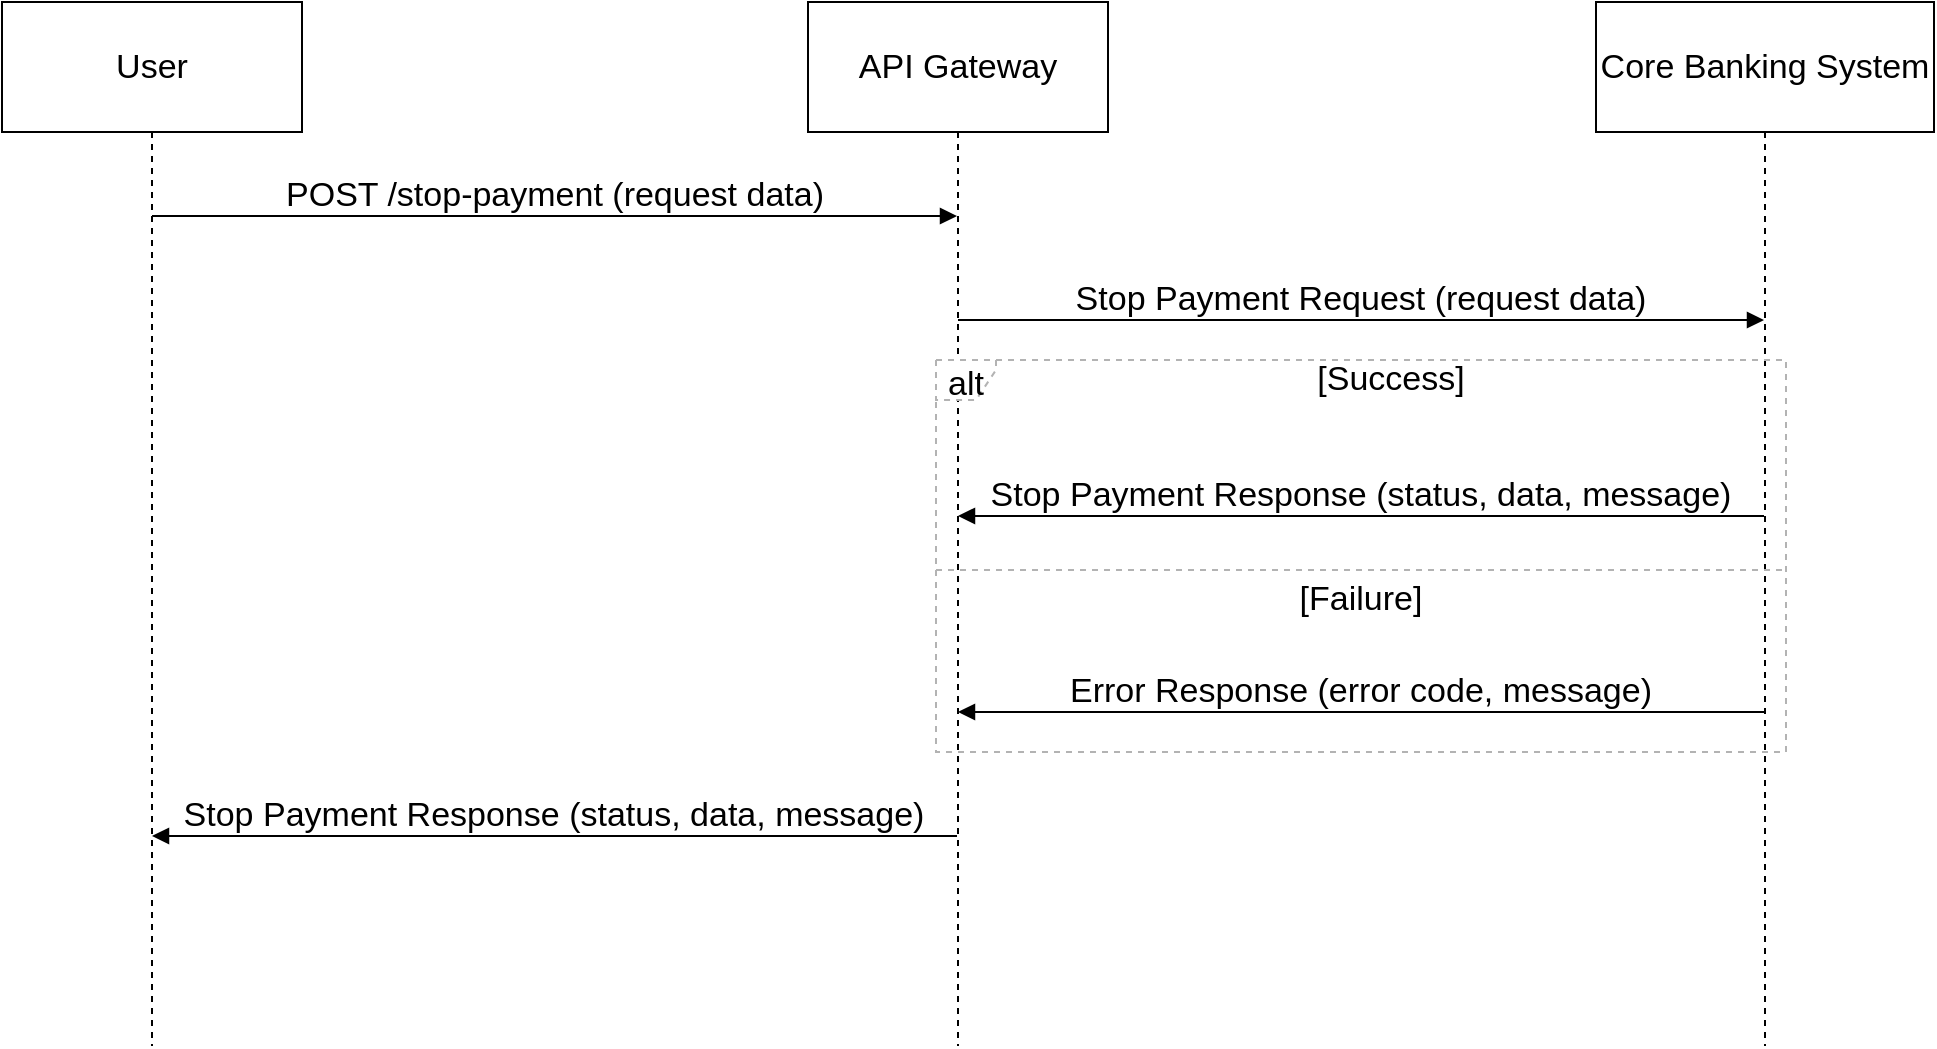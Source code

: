 <mxfile version="24.4.13" type="github" pages="5">
  <diagram id="luG6nJIw9mFL9cfolYA0" name="StopPayment">
    <mxGraphModel dx="1194" dy="626" grid="1" gridSize="10" guides="1" tooltips="1" connect="1" arrows="1" fold="1" page="1" pageScale="1" pageWidth="850" pageHeight="1100" math="0" shadow="0">
      <root>
        <mxCell id="0" />
        <mxCell id="1" parent="0" />
        <mxCell id="OXrztBTt2v7sDZieSItP-1" value="User" style="shape=umlLifeline;perimeter=lifelinePerimeter;whiteSpace=wrap;container=1;dropTarget=0;collapsible=0;recursiveResize=0;outlineConnect=0;portConstraint=eastwest;newEdgeStyle={&quot;edgeStyle&quot;:&quot;elbowEdgeStyle&quot;,&quot;elbow&quot;:&quot;vertical&quot;,&quot;curved&quot;:0,&quot;rounded&quot;:0};size=65;fontSize=17;" parent="1" vertex="1">
          <mxGeometry x="20" y="20" width="150" height="522" as="geometry" />
        </mxCell>
        <mxCell id="OXrztBTt2v7sDZieSItP-2" value="API Gateway" style="shape=umlLifeline;perimeter=lifelinePerimeter;whiteSpace=wrap;container=1;dropTarget=0;collapsible=0;recursiveResize=0;outlineConnect=0;portConstraint=eastwest;newEdgeStyle={&quot;edgeStyle&quot;:&quot;elbowEdgeStyle&quot;,&quot;elbow&quot;:&quot;vertical&quot;,&quot;curved&quot;:0,&quot;rounded&quot;:0};size=65;fontSize=17;" parent="1" vertex="1">
          <mxGeometry x="423" y="20" width="150" height="522" as="geometry" />
        </mxCell>
        <mxCell id="OXrztBTt2v7sDZieSItP-3" value="Core Banking System" style="shape=umlLifeline;perimeter=lifelinePerimeter;whiteSpace=wrap;container=1;dropTarget=0;collapsible=0;recursiveResize=0;outlineConnect=0;portConstraint=eastwest;newEdgeStyle={&quot;edgeStyle&quot;:&quot;elbowEdgeStyle&quot;,&quot;elbow&quot;:&quot;vertical&quot;,&quot;curved&quot;:0,&quot;rounded&quot;:0};size=65;fontSize=17;" parent="1" vertex="1">
          <mxGeometry x="817" y="20" width="169" height="522" as="geometry" />
        </mxCell>
        <mxCell id="OXrztBTt2v7sDZieSItP-4" value="alt" style="shape=umlFrame;dashed=1;pointerEvents=0;dropTarget=0;strokeColor=#B3B3B3;height=20;width=30;fontSize=17;" parent="1" vertex="1">
          <mxGeometry x="487" y="199" width="425" height="196" as="geometry" />
        </mxCell>
        <mxCell id="OXrztBTt2v7sDZieSItP-5" value="[Success]" style="text;strokeColor=none;fillColor=none;align=center;verticalAlign=middle;whiteSpace=wrap;fontSize=17;" parent="OXrztBTt2v7sDZieSItP-4" vertex="1">
          <mxGeometry x="30" width="395" height="20" as="geometry" />
        </mxCell>
        <mxCell id="OXrztBTt2v7sDZieSItP-6" value="[Failure]" style="shape=line;dashed=1;whiteSpace=wrap;verticalAlign=top;labelPosition=center;verticalLabelPosition=middle;align=center;strokeColor=#B3B3B3;fontSize=17;" parent="OXrztBTt2v7sDZieSItP-4" vertex="1">
          <mxGeometry y="103" width="425" height="4" as="geometry" />
        </mxCell>
        <mxCell id="OXrztBTt2v7sDZieSItP-7" value="POST /stop-payment (request data)" style="verticalAlign=bottom;endArrow=block;edgeStyle=elbowEdgeStyle;elbow=vertical;curved=0;rounded=0;fontSize=17;" parent="1" source="OXrztBTt2v7sDZieSItP-1" target="OXrztBTt2v7sDZieSItP-2" edge="1">
          <mxGeometry relative="1" as="geometry">
            <Array as="points">
              <mxPoint x="305" y="127" />
            </Array>
          </mxGeometry>
        </mxCell>
        <mxCell id="OXrztBTt2v7sDZieSItP-8" value="Stop Payment Request (request data)" style="verticalAlign=bottom;endArrow=block;edgeStyle=elbowEdgeStyle;elbow=vertical;curved=0;rounded=0;fontSize=17;" parent="1" source="OXrztBTt2v7sDZieSItP-2" target="OXrztBTt2v7sDZieSItP-3" edge="1">
          <mxGeometry relative="1" as="geometry">
            <Array as="points">
              <mxPoint x="708" y="179" />
            </Array>
          </mxGeometry>
        </mxCell>
        <mxCell id="OXrztBTt2v7sDZieSItP-9" value="Stop Payment Response (status, data, message)" style="verticalAlign=bottom;endArrow=block;edgeStyle=elbowEdgeStyle;elbow=vertical;curved=0;rounded=0;fontSize=17;" parent="1" source="OXrztBTt2v7sDZieSItP-3" target="OXrztBTt2v7sDZieSItP-2" edge="1">
          <mxGeometry relative="1" as="geometry">
            <Array as="points">
              <mxPoint x="711" y="277" />
            </Array>
          </mxGeometry>
        </mxCell>
        <mxCell id="OXrztBTt2v7sDZieSItP-10" value="Error Response (error code, message)" style="verticalAlign=bottom;endArrow=block;edgeStyle=elbowEdgeStyle;elbow=vertical;curved=0;rounded=0;fontSize=17;" parent="1" source="OXrztBTt2v7sDZieSItP-3" target="OXrztBTt2v7sDZieSItP-2" edge="1">
          <mxGeometry relative="1" as="geometry">
            <Array as="points">
              <mxPoint x="711" y="375" />
            </Array>
          </mxGeometry>
        </mxCell>
        <mxCell id="OXrztBTt2v7sDZieSItP-11" value="Stop Payment Response (status, data, message)" style="verticalAlign=bottom;endArrow=block;edgeStyle=elbowEdgeStyle;elbow=vertical;curved=0;rounded=0;fontSize=17;" parent="1" source="OXrztBTt2v7sDZieSItP-2" target="OXrztBTt2v7sDZieSItP-1" edge="1">
          <mxGeometry relative="1" as="geometry">
            <Array as="points">
              <mxPoint x="308" y="437" />
            </Array>
          </mxGeometry>
        </mxCell>
      </root>
    </mxGraphModel>
  </diagram>
  <diagram id="b4d1WXEdffSWeEwoVkD8" name="CCTVDataFlow">
    <mxGraphModel dx="1194" dy="626" grid="1" gridSize="10" guides="1" tooltips="1" connect="1" arrows="1" fold="1" page="1" pageScale="1" pageWidth="850" pageHeight="1100" math="0" shadow="0">
      <root>
        <mxCell id="0" />
        <mxCell id="1" parent="0" />
        <mxCell id="V4jLM6or-lki8i1oxjGE-75" value="Monitoring &amp; Alerts" style="whiteSpace=wrap;strokeWidth=2;verticalAlign=top;fontSize=17;" parent="1" vertex="1">
          <mxGeometry x="770" y="123" width="433" height="1418" as="geometry" />
        </mxCell>
        <mxCell id="V4jLM6or-lki8i1oxjGE-76" value="CloudWatch" style="whiteSpace=wrap;strokeWidth=2;fontSize=17;" parent="1" vertex="1">
          <mxGeometry x="873" y="148" width="100" height="34" as="geometry" />
        </mxCell>
        <mxCell id="V4jLM6or-lki8i1oxjGE-77" value="CloudTrail" style="whiteSpace=wrap;strokeWidth=2;fontSize=17;" parent="1" vertex="1">
          <mxGeometry x="805" y="1424" width="87" height="34" as="geometry" />
        </mxCell>
        <mxCell id="V4jLM6or-lki8i1oxjGE-78" value="SNS" style="whiteSpace=wrap;strokeWidth=2;fontSize=17;" parent="1" vertex="1">
          <mxGeometry x="874" y="231" width="42" height="34" as="geometry" />
        </mxCell>
        <mxCell id="V4jLM6or-lki8i1oxjGE-79" value="Reports &amp; Notifications" style="whiteSpace=wrap;strokeWidth=2;fontSize=17;" parent="1" vertex="1">
          <mxGeometry x="986" y="315" width="182" height="34" as="geometry" />
        </mxCell>
        <mxCell id="V4jLM6or-lki8i1oxjGE-80" value="Storage" style="whiteSpace=wrap;strokeWidth=2;verticalAlign=top;fontSize=17;" parent="1" vertex="1">
          <mxGeometry x="1223" y="1256" width="773" height="285" as="geometry" />
        </mxCell>
        <mxCell id="V4jLM6or-lki8i1oxjGE-81" value="S3 - Live Streams" style="whiteSpace=wrap;strokeWidth=2;fontSize=17;" parent="1" vertex="1">
          <mxGeometry x="1817" y="1281" width="139" height="34" as="geometry" />
        </mxCell>
        <mxCell id="V4jLM6or-lki8i1oxjGE-82" value="Archive Policy" style="rhombus;strokeWidth=2;whiteSpace=wrap;fontSize=17;" parent="1" vertex="1">
          <mxGeometry x="1811" y="1365" width="151" height="151" as="geometry" />
        </mxCell>
        <mxCell id="V4jLM6or-lki8i1oxjGE-83" value="Redshift-S3-DataWarehouse-Lake" style="whiteSpace=wrap;strokeWidth=2;fontSize=17;" parent="1" vertex="1">
          <mxGeometry x="1258" y="1281" width="251" height="34" as="geometry" />
        </mxCell>
        <mxCell id="V4jLM6or-lki8i1oxjGE-84" value="DynamoDB - Analytics Data" style="whiteSpace=wrap;strokeWidth=2;fontSize=17;" parent="1" vertex="1">
          <mxGeometry x="1559" y="1281" width="208" height="34" as="geometry" />
        </mxCell>
        <mxCell id="V4jLM6or-lki8i1oxjGE-85" value="Processing &amp; Analysis" style="whiteSpace=wrap;strokeWidth=2;verticalAlign=top;fontSize=17;" parent="1" vertex="1">
          <mxGeometry x="1343" y="955" width="647" height="251" as="geometry" />
        </mxCell>
        <mxCell id="V4jLM6or-lki8i1oxjGE-86" value="Apache Kafka" style="whiteSpace=wrap;strokeWidth=2;fontSize=17;" parent="1" vertex="1">
          <mxGeometry x="1606" y="980" width="114" height="34" as="geometry" />
        </mxCell>
        <mxCell id="V4jLM6or-lki8i1oxjGE-87" value="Facial Recognition" style="whiteSpace=wrap;strokeWidth=2;fontSize=17;" parent="1" vertex="1">
          <mxGeometry x="1590" y="1064" width="146" height="34" as="geometry" />
        </mxCell>
        <mxCell id="V4jLM6or-lki8i1oxjGE-88" value="Process &amp; Analyze" style="whiteSpace=wrap;strokeWidth=2;fontSize=17;" parent="1" vertex="1">
          <mxGeometry x="1591" y="1148" width="143" height="34" as="geometry" />
        </mxCell>
        <mxCell id="V4jLM6or-lki8i1oxjGE-89" value="Ingestion" style="whiteSpace=wrap;strokeWidth=2;verticalAlign=top;fontSize=17;" parent="1" vertex="1">
          <mxGeometry x="1408" y="654" width="384" height="251" as="geometry" />
        </mxCell>
        <mxCell id="V4jLM6or-lki8i1oxjGE-90" value="Kinesis Video Streams" style="whiteSpace=wrap;strokeWidth=2;fontSize=17;" parent="1" vertex="1">
          <mxGeometry x="1464" y="679" width="171" height="34" as="geometry" />
        </mxCell>
        <mxCell id="V4jLM6or-lki8i1oxjGE-91" value="Preprocess &amp; Transform" style="whiteSpace=wrap;strokeWidth=2;fontSize=17;" parent="1" vertex="1">
          <mxGeometry x="1457" y="763" width="184" height="34" as="geometry" />
        </mxCell>
        <mxCell id="V4jLM6or-lki8i1oxjGE-92" value="Kinesis Firehose" style="whiteSpace=wrap;strokeWidth=2;fontSize=17;" parent="1" vertex="1">
          <mxGeometry x="1536" y="846" width="129" height="34" as="geometry" />
        </mxCell>
        <mxCell id="V4jLM6or-lki8i1oxjGE-93" value="CCTV Cameras" style="whiteSpace=wrap;strokeWidth=2;verticalAlign=top;fontSize=17;" parent="1" vertex="1">
          <mxGeometry x="1397" y="520" width="190" height="84" as="geometry" />
        </mxCell>
        <mxCell id="V4jLM6or-lki8i1oxjGE-94" value="CCTV Cameras" style="whiteSpace=wrap;strokeWidth=2;fontSize=17;" parent="1" vertex="1">
          <mxGeometry x="1432" y="545" width="120" height="34" as="geometry" />
        </mxCell>
        <mxCell id="V4jLM6or-lki8i1oxjGE-95" value="Security Personnel" style="whiteSpace=wrap;strokeWidth=2;fontSize=17;" parent="1" vertex="1">
          <mxGeometry x="1418" y="418" width="147" height="34" as="geometry" />
        </mxCell>
        <mxCell id="V4jLM6or-lki8i1oxjGE-96" value="Administrators" style="whiteSpace=wrap;strokeWidth=2;fontSize=17;" parent="1" vertex="1">
          <mxGeometry x="1597" y="20" width="122" height="34" as="geometry" />
        </mxCell>
        <mxCell id="V4jLM6or-lki8i1oxjGE-97" value="External Systems" style="whiteSpace=wrap;strokeWidth=2;fontSize=17;" parent="1" vertex="1">
          <mxGeometry x="1232" y="20" width="137" height="34" as="geometry" />
        </mxCell>
        <mxCell id="V4jLM6or-lki8i1oxjGE-98" value="System" style="whiteSpace=wrap;strokeWidth=2;fontSize=17;" parent="1" vertex="1">
          <mxGeometry x="1338" y="148" width="66" height="34" as="geometry" />
        </mxCell>
        <mxCell id="V4jLM6or-lki8i1oxjGE-99" value="Monitors" style="curved=1;startArrow=none;endArrow=block;exitX=0.503;exitY=0.978;entryX=0.499;entryY=0;rounded=0;fontSize=17;" parent="1" source="V4jLM6or-lki8i1oxjGE-95" target="V4jLM6or-lki8i1oxjGE-94" edge="1">
          <mxGeometry relative="1" as="geometry">
            <Array as="points" />
          </mxGeometry>
        </mxCell>
        <mxCell id="V4jLM6or-lki8i1oxjGE-100" value="" style="curved=1;startArrow=none;endArrow=block;exitX=0.499;exitY=0.993;entryX=0.364;entryY=-0.007;rounded=0;fontSize=17;" parent="1" source="V4jLM6or-lki8i1oxjGE-94" target="V4jLM6or-lki8i1oxjGE-90" edge="1">
          <mxGeometry relative="1" as="geometry">
            <Array as="points">
              <mxPoint x="1492" y="654" />
            </Array>
          </mxGeometry>
        </mxCell>
        <mxCell id="V4jLM6or-lki8i1oxjGE-101" value="" style="curved=1;startArrow=none;endArrow=block;exitX=0.499;exitY=0.985;entryX=0.502;entryY=-0.015;rounded=0;fontSize=17;" parent="1" source="V4jLM6or-lki8i1oxjGE-90" target="V4jLM6or-lki8i1oxjGE-91" edge="1">
          <mxGeometry relative="1" as="geometry">
            <Array as="points" />
          </mxGeometry>
        </mxCell>
        <mxCell id="V4jLM6or-lki8i1oxjGE-102" value="" style="curved=1;startArrow=none;endArrow=block;exitX=0.502;exitY=0.978;entryX=0.339;entryY=0.007;rounded=0;fontSize=17;" parent="1" source="V4jLM6or-lki8i1oxjGE-91" target="V4jLM6or-lki8i1oxjGE-92" edge="1">
          <mxGeometry relative="1" as="geometry">
            <Array as="points">
              <mxPoint x="1549" y="821" />
            </Array>
          </mxGeometry>
        </mxCell>
        <mxCell id="V4jLM6or-lki8i1oxjGE-103" value="" style="curved=1;startArrow=none;endArrow=block;exitX=0.498;exitY=1;entryX=0.277;entryY=0;rounded=0;fontSize=17;" parent="1" source="V4jLM6or-lki8i1oxjGE-92" target="V4jLM6or-lki8i1oxjGE-86" edge="1">
          <mxGeometry relative="1" as="geometry">
            <Array as="points">
              <mxPoint x="1600" y="955" />
            </Array>
          </mxGeometry>
        </mxCell>
        <mxCell id="V4jLM6or-lki8i1oxjGE-104" value="" style="curved=1;startArrow=none;endArrow=block;exitX=0.498;exitY=0.993;entryX=0.498;entryY=-0.007;rounded=0;fontSize=17;" parent="1" source="V4jLM6or-lki8i1oxjGE-86" target="V4jLM6or-lki8i1oxjGE-87" edge="1">
          <mxGeometry relative="1" as="geometry">
            <Array as="points" />
          </mxGeometry>
        </mxCell>
        <mxCell id="V4jLM6or-lki8i1oxjGE-105" value="" style="curved=1;startArrow=none;endArrow=block;exitX=0.498;exitY=0.985;entryX=0.502;entryY=-0.015;rounded=0;fontSize=17;" parent="1" source="V4jLM6or-lki8i1oxjGE-87" target="V4jLM6or-lki8i1oxjGE-88" edge="1">
          <mxGeometry relative="1" as="geometry">
            <Array as="points" />
          </mxGeometry>
        </mxCell>
        <mxCell id="V4jLM6or-lki8i1oxjGE-106" value="" style="curved=1;startArrow=none;endArrow=block;exitX=1.002;exitY=0.876;entryX=0.497;entryY=0.007;rounded=0;fontSize=17;" parent="1" source="V4jLM6or-lki8i1oxjGE-88" target="V4jLM6or-lki8i1oxjGE-81" edge="1">
          <mxGeometry relative="1" as="geometry">
            <Array as="points">
              <mxPoint x="1886" y="1206" />
            </Array>
          </mxGeometry>
        </mxCell>
        <mxCell id="V4jLM6or-lki8i1oxjGE-107" value="" style="curved=1;startArrow=none;endArrow=block;exitX=0.001;exitY=0.797;entryX=0.5;entryY=0.007;rounded=0;fontSize=17;" parent="1" source="V4jLM6or-lki8i1oxjGE-88" target="V4jLM6or-lki8i1oxjGE-83" edge="1">
          <mxGeometry relative="1" as="geometry">
            <Array as="points">
              <mxPoint x="1383" y="1206" />
            </Array>
          </mxGeometry>
        </mxCell>
        <mxCell id="V4jLM6or-lki8i1oxjGE-108" value="" style="curved=1;startArrow=none;endArrow=block;exitX=0.502;exitY=0.978;entryX=0.499;entryY=0.007;rounded=0;fontSize=17;" parent="1" source="V4jLM6or-lki8i1oxjGE-88" target="V4jLM6or-lki8i1oxjGE-84" edge="1">
          <mxGeometry relative="1" as="geometry">
            <Array as="points" />
          </mxGeometry>
        </mxCell>
        <mxCell id="V4jLM6or-lki8i1oxjGE-109" value="" style="curved=1;startArrow=none;endArrow=block;exitX=0.497;exitY=1;entryX=0.497;entryY=0;rounded=0;fontSize=17;" parent="1" source="V4jLM6or-lki8i1oxjGE-81" target="V4jLM6or-lki8i1oxjGE-82" edge="1">
          <mxGeometry relative="1" as="geometry">
            <Array as="points" />
          </mxGeometry>
        </mxCell>
        <mxCell id="V4jLM6or-lki8i1oxjGE-110" value="" style="curved=1;startArrow=none;endArrow=block;exitX=0.0;exitY=0.22;entryX=0.163;entryY=0.978;rounded=0;fontSize=17;" parent="1" source="V4jLM6or-lki8i1oxjGE-83" target="V4jLM6or-lki8i1oxjGE-76" edge="1">
          <mxGeometry relative="1" as="geometry">
            <Array as="points">
              <mxPoint x="839" y="1256" />
              <mxPoint x="839" y="206" />
            </Array>
          </mxGeometry>
        </mxCell>
        <mxCell id="V4jLM6or-lki8i1oxjGE-111" value="" style="curved=1;startArrow=none;endArrow=block;exitX=0.5;exitY=1;entryX=1.003;entryY=0.244;rounded=0;fontSize=17;" parent="1" source="V4jLM6or-lki8i1oxjGE-83" target="V4jLM6or-lki8i1oxjGE-77" edge="1">
          <mxGeometry relative="1" as="geometry">
            <Array as="points">
              <mxPoint x="1383" y="1340" />
            </Array>
          </mxGeometry>
        </mxCell>
        <mxCell id="V4jLM6or-lki8i1oxjGE-112" value="" style="curved=1;startArrow=none;endArrow=block;exitX=-0.001;exitY=0.324;entryX=0.613;entryY=0.978;rounded=0;fontSize=17;" parent="1" source="V4jLM6or-lki8i1oxjGE-84" target="V4jLM6or-lki8i1oxjGE-76" edge="1">
          <mxGeometry relative="1" as="geometry">
            <Array as="points">
              <mxPoint x="951" y="1256" />
              <mxPoint x="951" y="206" />
            </Array>
          </mxGeometry>
        </mxCell>
        <mxCell id="V4jLM6or-lki8i1oxjGE-113" value="" style="curved=1;startArrow=none;endArrow=block;exitX=0.499;exitY=1;entryX=1.003;entryY=0.327;rounded=0;fontSize=17;" parent="1" source="V4jLM6or-lki8i1oxjGE-84" target="V4jLM6or-lki8i1oxjGE-77" edge="1">
          <mxGeometry relative="1" as="geometry">
            <Array as="points">
              <mxPoint x="1663" y="1340" />
            </Array>
          </mxGeometry>
        </mxCell>
        <mxCell id="V4jLM6or-lki8i1oxjGE-114" value="" style="curved=1;startArrow=none;endArrow=block;exitX=0.388;exitY=0.978;entryX=0.503;entryY=0.007;rounded=0;fontSize=17;" parent="1" source="V4jLM6or-lki8i1oxjGE-76" target="V4jLM6or-lki8i1oxjGE-78" edge="1">
          <mxGeometry relative="1" as="geometry">
            <Array as="points">
              <mxPoint x="895" y="206" />
            </Array>
          </mxGeometry>
        </mxCell>
        <mxCell id="V4jLM6or-lki8i1oxjGE-115" value="" style="curved=1;startArrow=none;endArrow=block;exitX=0.445;exitY=-0.011;entryX=0.007;entryY=0.842;rounded=0;fontSize=17;" parent="1" source="V4jLM6or-lki8i1oxjGE-77" target="V4jLM6or-lki8i1oxjGE-78" edge="1">
          <mxGeometry relative="1" as="geometry">
            <Array as="points">
              <mxPoint x="819" y="1340" />
              <mxPoint x="819" y="290" />
            </Array>
          </mxGeometry>
        </mxCell>
        <mxCell id="V4jLM6or-lki8i1oxjGE-116" value="" style="curved=1;startArrow=none;endArrow=block;exitX=0.999;exitY=0.645;entryX=0.5;entryY=0;rounded=0;fontSize=17;" parent="1" source="V4jLM6or-lki8i1oxjGE-78" target="V4jLM6or-lki8i1oxjGE-79" edge="1">
          <mxGeometry relative="1" as="geometry">
            <Array as="points">
              <mxPoint x="1077" y="290" />
            </Array>
          </mxGeometry>
        </mxCell>
        <mxCell id="V4jLM6or-lki8i1oxjGE-117" value="Notifications" style="curved=1;startArrow=none;endArrow=block;exitX=0.5;exitY=0.993;entryX=0.002;entryY=0.214;rounded=0;fontSize=17;" parent="1" source="V4jLM6or-lki8i1oxjGE-79" target="V4jLM6or-lki8i1oxjGE-95" edge="1">
          <mxGeometry relative="1" as="geometry">
            <Array as="points">
              <mxPoint x="1077" y="383" />
            </Array>
          </mxGeometry>
        </mxCell>
        <mxCell id="V4jLM6or-lki8i1oxjGE-118" value="Configuration &amp; Management" style="curved=1;startArrow=none;endArrow=block;exitX=0.36;exitY=0.993;entryX=0.634;entryY=-0.007;rounded=0;fontSize=17;" parent="1" source="V4jLM6or-lki8i1oxjGE-96" target="V4jLM6or-lki8i1oxjGE-90" edge="1">
          <mxGeometry relative="1" as="geometry">
            <Array as="points">
              <mxPoint x="1607" y="88" />
              <mxPoint x="1607" y="654" />
            </Array>
          </mxGeometry>
        </mxCell>
        <mxCell id="V4jLM6or-lki8i1oxjGE-119" value="Configuration &amp; Management" style="curved=1;startArrow=none;endArrow=block;exitX=0.7;exitY=0.993;entryX=0.912;entryY=0.007;rounded=0;fontSize=17;" parent="1" source="V4jLM6or-lki8i1oxjGE-96" target="V4jLM6or-lki8i1oxjGE-92" edge="1">
          <mxGeometry relative="1" as="geometry">
            <Array as="points">
              <mxPoint x="1733" y="88" />
              <mxPoint x="1733" y="821" />
            </Array>
          </mxGeometry>
        </mxCell>
        <mxCell id="V4jLM6or-lki8i1oxjGE-120" value="Configuration &amp; Management" style="curved=1;startArrow=none;endArrow=block;exitX=0.997;exitY=0.838;entryX=0.996;entryY=0.231;rounded=0;fontSize=17;" parent="1" source="V4jLM6or-lki8i1oxjGE-96" target="V4jLM6or-lki8i1oxjGE-86" edge="1">
          <mxGeometry relative="1" as="geometry">
            <Array as="points">
              <mxPoint x="1927" y="88" />
              <mxPoint x="1927" y="955" />
            </Array>
          </mxGeometry>
        </mxCell>
        <mxCell id="V4jLM6or-lki8i1oxjGE-121" value="Configuration &amp; Management" style="curved=1;startArrow=none;endArrow=block;exitX=-0.002;exitY=0.621;entryX=0.501;entryY=-0.015;rounded=0;fontSize=17;" parent="1" source="V4jLM6or-lki8i1oxjGE-96" target="V4jLM6or-lki8i1oxjGE-76" edge="1">
          <mxGeometry relative="1" as="geometry">
            <Array as="points">
              <mxPoint x="923" y="88" />
            </Array>
          </mxGeometry>
        </mxCell>
        <mxCell id="V4jLM6or-lki8i1oxjGE-122" value="Integration" style="curved=1;startArrow=none;endArrow=block;exitX=0.867;exitY=-0.015;entryX=0.815;entryY=0.993;rounded=0;fontSize=17;" parent="1" source="V4jLM6or-lki8i1oxjGE-98" target="V4jLM6or-lki8i1oxjGE-97" edge="1">
          <mxGeometry relative="1" as="geometry">
            <Array as="points">
              <mxPoint x="1431" y="123" />
              <mxPoint x="1431" y="88" />
            </Array>
          </mxGeometry>
        </mxCell>
        <mxCell id="V4jLM6or-lki8i1oxjGE-123" value="Requests &amp; Data" style="curved=1;startArrow=none;endArrow=block;exitX=0.531;exitY=0.993;entryX=0.145;entryY=-0.015;rounded=0;fontSize=17;" parent="1" source="V4jLM6or-lki8i1oxjGE-97" target="V4jLM6or-lki8i1oxjGE-98" edge="1">
          <mxGeometry relative="1" as="geometry">
            <Array as="points">
              <mxPoint x="1312" y="88" />
              <mxPoint x="1312" y="123" />
            </Array>
          </mxGeometry>
        </mxCell>
      </root>
    </mxGraphModel>
  </diagram>
  <diagram id="Mb39JLzmABFpkb25BcMD" name="Page-5">
    <mxGraphModel dx="1194" dy="626" grid="1" gridSize="10" guides="1" tooltips="1" connect="1" arrows="1" fold="1" page="1" pageScale="1" pageWidth="850" pageHeight="1100" math="0" shadow="0">
      <root>
        <mxCell id="0" />
        <mxCell id="1" parent="0" />
        <mxCell id="eSxoGPc6CTiagTQh2lw5-1" value="Monitoring &amp; Alerts" style="whiteSpace=wrap;strokeWidth=2;verticalAlign=top;" parent="1" vertex="1">
          <mxGeometry x="20" y="123" width="433" height="1368" as="geometry" />
        </mxCell>
        <mxCell id="eSxoGPc6CTiagTQh2lw5-2" value="CloudWatch" style="whiteSpace=wrap;strokeWidth=2;" parent="1" vertex="1">
          <mxGeometry x="123" y="148" width="100" height="34" as="geometry" />
        </mxCell>
        <mxCell id="eSxoGPc6CTiagTQh2lw5-3" value="CloudTrail" style="whiteSpace=wrap;strokeWidth=2;" parent="1" vertex="1">
          <mxGeometry x="55" y="1374" width="87" height="34" as="geometry" />
        </mxCell>
        <mxCell id="eSxoGPc6CTiagTQh2lw5-4" value="SNS" style="whiteSpace=wrap;strokeWidth=2;" parent="1" vertex="1">
          <mxGeometry x="124" y="231" width="42" height="34" as="geometry" />
        </mxCell>
        <mxCell id="eSxoGPc6CTiagTQh2lw5-5" value="Reports &amp; Notifications" style="whiteSpace=wrap;strokeWidth=2;" parent="1" vertex="1">
          <mxGeometry x="236" y="315" width="182" height="34" as="geometry" />
        </mxCell>
        <mxCell id="eSxoGPc6CTiagTQh2lw5-6" value="Storage" style="whiteSpace=wrap;strokeWidth=2;verticalAlign=top;" parent="1" vertex="1">
          <mxGeometry x="473" y="1206" width="773" height="285" as="geometry" />
        </mxCell>
        <mxCell id="eSxoGPc6CTiagTQh2lw5-7" value="S3 - Live Streams" style="whiteSpace=wrap;strokeWidth=2;" parent="1" vertex="1">
          <mxGeometry x="1067" y="1231" width="139" height="34" as="geometry" />
        </mxCell>
        <mxCell id="eSxoGPc6CTiagTQh2lw5-8" value="Archive Policy" style="rhombus;strokeWidth=2;whiteSpace=wrap;" parent="1" vertex="1">
          <mxGeometry x="1061" y="1315" width="151" height="151" as="geometry" />
        </mxCell>
        <mxCell id="eSxoGPc6CTiagTQh2lw5-9" value="Redshift-S3-DataWarehouse-Lake" style="whiteSpace=wrap;strokeWidth=2;" parent="1" vertex="1">
          <mxGeometry x="508" y="1231" width="251" height="34" as="geometry" />
        </mxCell>
        <mxCell id="eSxoGPc6CTiagTQh2lw5-10" value="DynamoDB - Analytics Data" style="whiteSpace=wrap;strokeWidth=2;" parent="1" vertex="1">
          <mxGeometry x="809" y="1231" width="208" height="34" as="geometry" />
        </mxCell>
        <mxCell id="eSxoGPc6CTiagTQh2lw5-11" value="Processing &amp; Analysis" style="whiteSpace=wrap;strokeWidth=2;verticalAlign=top;" parent="1" vertex="1">
          <mxGeometry x="593" y="905" width="647" height="251" as="geometry" />
        </mxCell>
        <mxCell id="eSxoGPc6CTiagTQh2lw5-12" value="Apache Kafka" style="whiteSpace=wrap;strokeWidth=2;" parent="1" vertex="1">
          <mxGeometry x="856" y="930" width="114" height="34" as="geometry" />
        </mxCell>
        <mxCell id="eSxoGPc6CTiagTQh2lw5-13" value="Facial Recognition" style="whiteSpace=wrap;strokeWidth=2;" parent="1" vertex="1">
          <mxGeometry x="840" y="1014" width="146" height="34" as="geometry" />
        </mxCell>
        <mxCell id="eSxoGPc6CTiagTQh2lw5-14" value="Process &amp; Analyze" style="whiteSpace=wrap;strokeWidth=2;" parent="1" vertex="1">
          <mxGeometry x="841" y="1098" width="143" height="34" as="geometry" />
        </mxCell>
        <mxCell id="eSxoGPc6CTiagTQh2lw5-15" value="Ingestion" style="whiteSpace=wrap;strokeWidth=2;verticalAlign=top;" parent="1" vertex="1">
          <mxGeometry x="662" y="604" width="378" height="251" as="geometry" />
        </mxCell>
        <mxCell id="eSxoGPc6CTiagTQh2lw5-16" value="Kinesis Video Streams" style="whiteSpace=wrap;strokeWidth=2;" parent="1" vertex="1">
          <mxGeometry x="714" y="629" width="171" height="34" as="geometry" />
        </mxCell>
        <mxCell id="eSxoGPc6CTiagTQh2lw5-17" value="Preprocess &amp; Transform" style="whiteSpace=wrap;strokeWidth=2;" parent="1" vertex="1">
          <mxGeometry x="707" y="713" width="184" height="34" as="geometry" />
        </mxCell>
        <mxCell id="eSxoGPc6CTiagTQh2lw5-18" value="Kinesis Firehose" style="whiteSpace=wrap;strokeWidth=2;" parent="1" vertex="1">
          <mxGeometry x="786" y="796" width="129" height="34" as="geometry" />
        </mxCell>
        <mxCell id="eSxoGPc6CTiagTQh2lw5-19" value="CCTV Cameras" style="whiteSpace=wrap;strokeWidth=2;" parent="1" vertex="1">
          <mxGeometry x="685" y="520" width="120" height="34" as="geometry" />
        </mxCell>
        <mxCell id="eSxoGPc6CTiagTQh2lw5-20" value="Security Personnel" style="whiteSpace=wrap;strokeWidth=2;" parent="1" vertex="1">
          <mxGeometry x="671" y="418" width="147" height="34" as="geometry" />
        </mxCell>
        <mxCell id="eSxoGPc6CTiagTQh2lw5-21" value="Administrators" style="whiteSpace=wrap;strokeWidth=2;" parent="1" vertex="1">
          <mxGeometry x="844" y="20" width="122" height="34" as="geometry" />
        </mxCell>
        <mxCell id="eSxoGPc6CTiagTQh2lw5-22" value="External Systems" style="whiteSpace=wrap;strokeWidth=2;" parent="1" vertex="1">
          <mxGeometry x="488" y="20" width="137" height="34" as="geometry" />
        </mxCell>
        <mxCell id="eSxoGPc6CTiagTQh2lw5-23" value="System" style="whiteSpace=wrap;strokeWidth=2;" parent="1" vertex="1">
          <mxGeometry x="585" y="148" width="66" height="34" as="geometry" />
        </mxCell>
        <mxCell id="eSxoGPc6CTiagTQh2lw5-24" value="" style="curved=1;startArrow=none;endArrow=block;exitX=0.5;exitY=0.993;entryX=0.371;entryY=-0.007;rounded=0;" parent="1" source="eSxoGPc6CTiagTQh2lw5-19" target="eSxoGPc6CTiagTQh2lw5-16" edge="1">
          <mxGeometry relative="1" as="geometry">
            <Array as="points">
              <mxPoint x="745" y="604" />
            </Array>
          </mxGeometry>
        </mxCell>
        <mxCell id="eSxoGPc6CTiagTQh2lw5-25" value="" style="curved=1;startArrow=none;endArrow=block;exitX=0.499;exitY=0.985;entryX=0.502;entryY=-0.015;rounded=0;" parent="1" source="eSxoGPc6CTiagTQh2lw5-16" target="eSxoGPc6CTiagTQh2lw5-17" edge="1">
          <mxGeometry relative="1" as="geometry">
            <Array as="points" />
          </mxGeometry>
        </mxCell>
        <mxCell id="eSxoGPc6CTiagTQh2lw5-26" value="" style="curved=1;startArrow=none;endArrow=block;exitX=0.502;exitY=0.978;entryX=0.339;entryY=0.007;rounded=0;" parent="1" source="eSxoGPc6CTiagTQh2lw5-17" target="eSxoGPc6CTiagTQh2lw5-18" edge="1">
          <mxGeometry relative="1" as="geometry">
            <Array as="points">
              <mxPoint x="799" y="771" />
            </Array>
          </mxGeometry>
        </mxCell>
        <mxCell id="eSxoGPc6CTiagTQh2lw5-27" value="" style="curved=1;startArrow=none;endArrow=block;exitX=0.498;exitY=1;entryX=0.277;entryY=0;rounded=0;" parent="1" source="eSxoGPc6CTiagTQh2lw5-18" target="eSxoGPc6CTiagTQh2lw5-12" edge="1">
          <mxGeometry relative="1" as="geometry">
            <Array as="points">
              <mxPoint x="850" y="905" />
            </Array>
          </mxGeometry>
        </mxCell>
        <mxCell id="eSxoGPc6CTiagTQh2lw5-28" value="" style="curved=1;startArrow=none;endArrow=block;exitX=0.498;exitY=0.993;entryX=0.498;entryY=-0.007;rounded=0;" parent="1" source="eSxoGPc6CTiagTQh2lw5-12" target="eSxoGPc6CTiagTQh2lw5-13" edge="1">
          <mxGeometry relative="1" as="geometry">
            <Array as="points" />
          </mxGeometry>
        </mxCell>
        <mxCell id="eSxoGPc6CTiagTQh2lw5-29" value="" style="curved=1;startArrow=none;endArrow=block;exitX=0.498;exitY=0.985;entryX=0.502;entryY=-0.015;rounded=0;" parent="1" source="eSxoGPc6CTiagTQh2lw5-13" target="eSxoGPc6CTiagTQh2lw5-14" edge="1">
          <mxGeometry relative="1" as="geometry">
            <Array as="points" />
          </mxGeometry>
        </mxCell>
        <mxCell id="eSxoGPc6CTiagTQh2lw5-30" value="" style="curved=1;startArrow=none;endArrow=block;exitX=1.002;exitY=0.876;entryX=0.497;entryY=0.007;rounded=0;" parent="1" source="eSxoGPc6CTiagTQh2lw5-14" target="eSxoGPc6CTiagTQh2lw5-7" edge="1">
          <mxGeometry relative="1" as="geometry">
            <Array as="points">
              <mxPoint x="1136" y="1156" />
            </Array>
          </mxGeometry>
        </mxCell>
        <mxCell id="eSxoGPc6CTiagTQh2lw5-31" value="" style="curved=1;startArrow=none;endArrow=block;exitX=0.001;exitY=0.797;entryX=0.5;entryY=0.007;rounded=0;" parent="1" source="eSxoGPc6CTiagTQh2lw5-14" target="eSxoGPc6CTiagTQh2lw5-9" edge="1">
          <mxGeometry relative="1" as="geometry">
            <Array as="points">
              <mxPoint x="633" y="1156" />
            </Array>
          </mxGeometry>
        </mxCell>
        <mxCell id="eSxoGPc6CTiagTQh2lw5-32" value="" style="curved=1;startArrow=none;endArrow=block;exitX=0.502;exitY=0.978;entryX=0.499;entryY=0.007;rounded=0;" parent="1" source="eSxoGPc6CTiagTQh2lw5-14" target="eSxoGPc6CTiagTQh2lw5-10" edge="1">
          <mxGeometry relative="1" as="geometry">
            <Array as="points" />
          </mxGeometry>
        </mxCell>
        <mxCell id="eSxoGPc6CTiagTQh2lw5-33" value="" style="curved=1;startArrow=none;endArrow=block;exitX=0.497;exitY=1;entryX=0.497;entryY=0;rounded=0;" parent="1" source="eSxoGPc6CTiagTQh2lw5-7" target="eSxoGPc6CTiagTQh2lw5-8" edge="1">
          <mxGeometry relative="1" as="geometry">
            <Array as="points" />
          </mxGeometry>
        </mxCell>
        <mxCell id="eSxoGPc6CTiagTQh2lw5-34" value="" style="curved=1;startArrow=none;endArrow=block;exitX=0.0;exitY=0.22;entryX=0.163;entryY=0.978;rounded=0;" parent="1" source="eSxoGPc6CTiagTQh2lw5-9" target="eSxoGPc6CTiagTQh2lw5-2" edge="1">
          <mxGeometry relative="1" as="geometry">
            <Array as="points">
              <mxPoint x="89" y="1206" />
              <mxPoint x="89" y="206" />
            </Array>
          </mxGeometry>
        </mxCell>
        <mxCell id="eSxoGPc6CTiagTQh2lw5-35" value="" style="curved=1;startArrow=none;endArrow=block;exitX=0.5;exitY=1;entryX=1.003;entryY=0.244;rounded=0;" parent="1" source="eSxoGPc6CTiagTQh2lw5-9" target="eSxoGPc6CTiagTQh2lw5-3" edge="1">
          <mxGeometry relative="1" as="geometry">
            <Array as="points">
              <mxPoint x="633" y="1290" />
            </Array>
          </mxGeometry>
        </mxCell>
        <mxCell id="eSxoGPc6CTiagTQh2lw5-36" value="" style="curved=1;startArrow=none;endArrow=block;exitX=-0.001;exitY=0.324;entryX=0.613;entryY=0.978;rounded=0;" parent="1" source="eSxoGPc6CTiagTQh2lw5-10" target="eSxoGPc6CTiagTQh2lw5-2" edge="1">
          <mxGeometry relative="1" as="geometry">
            <Array as="points">
              <mxPoint x="201" y="1206" />
              <mxPoint x="201" y="206" />
            </Array>
          </mxGeometry>
        </mxCell>
        <mxCell id="eSxoGPc6CTiagTQh2lw5-37" value="" style="curved=1;startArrow=none;endArrow=block;exitX=0.499;exitY=1;entryX=1.003;entryY=0.327;rounded=0;" parent="1" source="eSxoGPc6CTiagTQh2lw5-10" target="eSxoGPc6CTiagTQh2lw5-3" edge="1">
          <mxGeometry relative="1" as="geometry">
            <Array as="points">
              <mxPoint x="913" y="1290" />
            </Array>
          </mxGeometry>
        </mxCell>
        <mxCell id="eSxoGPc6CTiagTQh2lw5-38" value="" style="curved=1;startArrow=none;endArrow=block;exitX=0.388;exitY=0.978;entryX=0.503;entryY=0.007;rounded=0;" parent="1" source="eSxoGPc6CTiagTQh2lw5-2" target="eSxoGPc6CTiagTQh2lw5-4" edge="1">
          <mxGeometry relative="1" as="geometry">
            <Array as="points">
              <mxPoint x="145" y="206" />
            </Array>
          </mxGeometry>
        </mxCell>
        <mxCell id="eSxoGPc6CTiagTQh2lw5-39" value="" style="curved=1;startArrow=none;endArrow=block;exitX=0.445;exitY=-0.011;entryX=0.007;entryY=0.842;rounded=0;" parent="1" source="eSxoGPc6CTiagTQh2lw5-3" target="eSxoGPc6CTiagTQh2lw5-4" edge="1">
          <mxGeometry relative="1" as="geometry">
            <Array as="points">
              <mxPoint x="69" y="1290" />
              <mxPoint x="69" y="290" />
            </Array>
          </mxGeometry>
        </mxCell>
        <mxCell id="eSxoGPc6CTiagTQh2lw5-40" value="" style="curved=1;startArrow=none;endArrow=block;exitX=0.999;exitY=0.645;entryX=0.5;entryY=0;rounded=0;" parent="1" source="eSxoGPc6CTiagTQh2lw5-4" target="eSxoGPc6CTiagTQh2lw5-5" edge="1">
          <mxGeometry relative="1" as="geometry">
            <Array as="points">
              <mxPoint x="327" y="290" />
            </Array>
          </mxGeometry>
        </mxCell>
        <mxCell id="eSxoGPc6CTiagTQh2lw5-41" value="Notifications" style="curved=1;startArrow=none;endArrow=block;exitX=0.5;exitY=0.993;entryX=0.002;entryY=0.216;rounded=0;" parent="1" source="eSxoGPc6CTiagTQh2lw5-5" target="eSxoGPc6CTiagTQh2lw5-20" edge="1">
          <mxGeometry relative="1" as="geometry">
            <Array as="points">
              <mxPoint x="327" y="383" />
            </Array>
          </mxGeometry>
        </mxCell>
        <mxCell id="eSxoGPc6CTiagTQh2lw5-42" value="Monitors" style="curved=1;startArrow=none;endArrow=block;exitX=0.503;exitY=0.978;entryX=0.5;entryY=0;rounded=0;" parent="1" source="eSxoGPc6CTiagTQh2lw5-20" target="eSxoGPc6CTiagTQh2lw5-19" edge="1">
          <mxGeometry relative="1" as="geometry">
            <Array as="points" />
          </mxGeometry>
        </mxCell>
        <mxCell id="eSxoGPc6CTiagTQh2lw5-43" value="Configuration &amp; Management" style="curved=1;startArrow=none;endArrow=block;exitX=0.359;exitY=0.993;entryX=0.627;entryY=-0.007;rounded=0;" parent="1" source="eSxoGPc6CTiagTQh2lw5-21" target="eSxoGPc6CTiagTQh2lw5-16" edge="1">
          <mxGeometry relative="1" as="geometry">
            <Array as="points">
              <mxPoint x="854" y="88" />
              <mxPoint x="854" y="604" />
            </Array>
          </mxGeometry>
        </mxCell>
        <mxCell id="eSxoGPc6CTiagTQh2lw5-44" value="Configuration &amp; Management" style="curved=1;startArrow=none;endArrow=block;exitX=0.699;exitY=0.993;entryX=0.902;entryY=0.007;rounded=0;" parent="1" source="eSxoGPc6CTiagTQh2lw5-21" target="eSxoGPc6CTiagTQh2lw5-18" edge="1">
          <mxGeometry relative="1" as="geometry">
            <Array as="points">
              <mxPoint x="980" y="88" />
              <mxPoint x="980" y="771" />
            </Array>
          </mxGeometry>
        </mxCell>
        <mxCell id="eSxoGPc6CTiagTQh2lw5-45" value="Configuration &amp; Management" style="curved=1;startArrow=none;endArrow=block;exitX=0.996;exitY=0.834;entryX=0.996;entryY=0.231;rounded=0;" parent="1" source="eSxoGPc6CTiagTQh2lw5-21" target="eSxoGPc6CTiagTQh2lw5-12" edge="1">
          <mxGeometry relative="1" as="geometry">
            <Array as="points">
              <mxPoint x="1177" y="88" />
              <mxPoint x="1177" y="905" />
            </Array>
          </mxGeometry>
        </mxCell>
        <mxCell id="eSxoGPc6CTiagTQh2lw5-46" value="Configuration &amp; Management" style="curved=1;startArrow=none;endArrow=block;exitX=-0.003;exitY=0.622;entryX=0.501;entryY=-0.015;rounded=0;" parent="1" source="eSxoGPc6CTiagTQh2lw5-21" target="eSxoGPc6CTiagTQh2lw5-2" edge="1">
          <mxGeometry relative="1" as="geometry">
            <Array as="points">
              <mxPoint x="173" y="88" />
            </Array>
          </mxGeometry>
        </mxCell>
        <mxCell id="eSxoGPc6CTiagTQh2lw5-47" value="Integration" style="curved=1;startArrow=none;endArrow=block;exitX=0.866;exitY=-0.015;entryX=0.794;entryY=0.993;rounded=0;" parent="1" source="eSxoGPc6CTiagTQh2lw5-23" target="eSxoGPc6CTiagTQh2lw5-22" edge="1">
          <mxGeometry relative="1" as="geometry">
            <Array as="points">
              <mxPoint x="677" y="123" />
              <mxPoint x="677" y="88" />
            </Array>
          </mxGeometry>
        </mxCell>
        <mxCell id="eSxoGPc6CTiagTQh2lw5-48" value="Requests &amp; Data" style="curved=1;startArrow=none;endArrow=block;exitX=0.51;exitY=0.993;entryX=0.144;entryY=-0.015;rounded=0;" parent="1" source="eSxoGPc6CTiagTQh2lw5-22" target="eSxoGPc6CTiagTQh2lw5-23" edge="1">
          <mxGeometry relative="1" as="geometry">
            <Array as="points">
              <mxPoint x="559" y="88" />
              <mxPoint x="559" y="123" />
            </Array>
          </mxGeometry>
        </mxCell>
      </root>
    </mxGraphModel>
  </diagram>
  <diagram id="DNowf7qXsp4p3GvySNQE" name="EcomKAFKA">
    <mxGraphModel dx="1194" dy="626" grid="1" gridSize="10" guides="1" tooltips="1" connect="1" arrows="1" fold="1" page="1" pageScale="1" pageWidth="850" pageHeight="1100" math="0" shadow="0">
      <root>
        <mxCell id="0" />
        <mxCell id="1" parent="0" />
        <mxCell id="LQ8zErTeC51ocVQRiO6T-1" value="E-commerce Website" style="shape=umlLifeline;perimeter=lifelinePerimeter;whiteSpace=wrap;container=1;dropTarget=0;collapsible=0;recursiveResize=0;outlineConnect=0;portConstraint=eastwest;newEdgeStyle={&quot;edgeStyle&quot;:&quot;elbowEdgeStyle&quot;,&quot;elbow&quot;:&quot;vertical&quot;,&quot;curved&quot;:0,&quot;rounded&quot;:0};size=65;fontSize=17;" parent="1" vertex="1">
          <mxGeometry x="20" y="20" width="170" height="674" as="geometry" />
        </mxCell>
        <mxCell id="LQ8zErTeC51ocVQRiO6T-2" value="RabbitMQ" style="shape=umlLifeline;perimeter=lifelinePerimeter;whiteSpace=wrap;container=1;dropTarget=0;collapsible=0;recursiveResize=0;outlineConnect=0;portConstraint=eastwest;newEdgeStyle={&quot;edgeStyle&quot;:&quot;elbowEdgeStyle&quot;,&quot;elbow&quot;:&quot;vertical&quot;,&quot;curved&quot;:0,&quot;rounded&quot;:0};size=65;fontSize=17;" parent="1" vertex="1">
          <mxGeometry x="248" y="20" width="150" height="674" as="geometry" />
        </mxCell>
        <mxCell id="LQ8zErTeC51ocVQRiO6T-3" value="Kafka" style="shape=umlLifeline;perimeter=lifelinePerimeter;whiteSpace=wrap;container=1;dropTarget=0;collapsible=0;recursiveResize=0;outlineConnect=0;portConstraint=eastwest;newEdgeStyle={&quot;edgeStyle&quot;:&quot;elbowEdgeStyle&quot;,&quot;elbow&quot;:&quot;vertical&quot;,&quot;curved&quot;:0,&quot;rounded&quot;:0};size=65;fontSize=17;" parent="1" vertex="1">
          <mxGeometry x="448" y="20" width="150" height="674" as="geometry" />
        </mxCell>
        <mxCell id="LQ8zErTeC51ocVQRiO6T-4" value="RabbitMQ Consumer" style="shape=umlLifeline;perimeter=lifelinePerimeter;whiteSpace=wrap;container=1;dropTarget=0;collapsible=0;recursiveResize=0;outlineConnect=0;portConstraint=eastwest;newEdgeStyle={&quot;edgeStyle&quot;:&quot;elbowEdgeStyle&quot;,&quot;elbow&quot;:&quot;vertical&quot;,&quot;curved&quot;:0,&quot;rounded&quot;:0};size=65;fontSize=17;" parent="1" vertex="1">
          <mxGeometry x="648" y="20" width="169" height="674" as="geometry" />
        </mxCell>
        <mxCell id="LQ8zErTeC51ocVQRiO6T-5" value="Kafka Consumer" style="shape=umlLifeline;perimeter=lifelinePerimeter;whiteSpace=wrap;container=1;dropTarget=0;collapsible=0;recursiveResize=0;outlineConnect=0;portConstraint=eastwest;newEdgeStyle={&quot;edgeStyle&quot;:&quot;elbowEdgeStyle&quot;,&quot;elbow&quot;:&quot;vertical&quot;,&quot;curved&quot;:0,&quot;rounded&quot;:0};size=65;fontSize=17;" parent="1" vertex="1">
          <mxGeometry x="1098" y="20" width="150" height="674" as="geometry" />
        </mxCell>
        <mxCell id="LQ8zErTeC51ocVQRiO6T-6" value="Send Order Message" style="verticalAlign=bottom;endArrow=block;edgeStyle=elbowEdgeStyle;elbow=vertical;curved=0;rounded=0;fontSize=17;" parent="1" source="LQ8zErTeC51ocVQRiO6T-1" target="LQ8zErTeC51ocVQRiO6T-2" edge="1">
          <mxGeometry relative="1" as="geometry">
            <Array as="points">
              <mxPoint x="223" y="127" />
            </Array>
          </mxGeometry>
        </mxCell>
        <mxCell id="LQ8zErTeC51ocVQRiO6T-7" value="Receive Order Message" style="verticalAlign=bottom;endArrow=block;edgeStyle=elbowEdgeStyle;elbow=vertical;curved=0;rounded=0;fontSize=17;" parent="1" source="LQ8zErTeC51ocVQRiO6T-2" target="LQ8zErTeC51ocVQRiO6T-4" edge="1">
          <mxGeometry relative="1" as="geometry">
            <Array as="points">
              <mxPoint x="536" y="179" />
            </Array>
          </mxGeometry>
        </mxCell>
        <mxCell id="LQ8zErTeC51ocVQRiO6T-8" value="Process Order, Update Inventory" style="verticalAlign=bottom;endArrow=block;edgeStyle=elbowEdgeStyle;elbow=vertical;curved=0;rounded=0;fontSize=17;" parent="1" source="LQ8zErTeC51ocVQRiO6T-4" target="LQ8zErTeC51ocVQRiO6T-2" edge="1">
          <mxGeometry relative="1" as="geometry">
            <Array as="points">
              <mxPoint x="539" y="231" />
            </Array>
          </mxGeometry>
        </mxCell>
        <mxCell id="LQ8zErTeC51ocVQRiO6T-9" value="Send Order Confirmation Email" style="verticalAlign=bottom;endArrow=block;edgeStyle=elbowEdgeStyle;elbow=vertical;curved=0;rounded=0;fontSize=17;" parent="1" source="LQ8zErTeC51ocVQRiO6T-4" target="LQ8zErTeC51ocVQRiO6T-1" edge="1">
          <mxGeometry relative="1" as="geometry">
            <Array as="points">
              <mxPoint x="430" y="283" />
            </Array>
          </mxGeometry>
        </mxCell>
        <mxCell id="LQ8zErTeC51ocVQRiO6T-10" value="Send Order Message" style="verticalAlign=bottom;endArrow=block;edgeStyle=elbowEdgeStyle;elbow=vertical;curved=0;rounded=0;fontSize=17;" parent="1" source="LQ8zErTeC51ocVQRiO6T-1" target="LQ8zErTeC51ocVQRiO6T-3" edge="1">
          <mxGeometry relative="1" as="geometry">
            <Array as="points">
              <mxPoint x="323" y="335" />
            </Array>
          </mxGeometry>
        </mxCell>
        <mxCell id="LQ8zErTeC51ocVQRiO6T-11" value="Receive Order Message" style="verticalAlign=bottom;endArrow=block;edgeStyle=elbowEdgeStyle;elbow=vertical;curved=0;rounded=0;fontSize=17;" parent="1" source="LQ8zErTeC51ocVQRiO6T-3" target="LQ8zErTeC51ocVQRiO6T-5" edge="1">
          <mxGeometry relative="1" as="geometry">
            <Array as="points">
              <mxPoint x="856" y="387" />
            </Array>
          </mxGeometry>
        </mxCell>
        <mxCell id="LQ8zErTeC51ocVQRiO6T-12" value="Real-time Analytics" style="verticalAlign=bottom;endArrow=block;edgeStyle=elbowEdgeStyle;elbow=vertical;curved=0;rounded=0;fontSize=17;" parent="1" source="LQ8zErTeC51ocVQRiO6T-5" target="LQ8zErTeC51ocVQRiO6T-3" edge="1">
          <mxGeometry relative="1" as="geometry">
            <Array as="points">
              <mxPoint x="859" y="439" />
            </Array>
          </mxGeometry>
        </mxCell>
        <mxCell id="LQ8zErTeC51ocVQRiO6T-13" value="Insights for Marketing" style="verticalAlign=bottom;endArrow=block;edgeStyle=elbowEdgeStyle;elbow=vertical;curved=0;rounded=0;dashed=1;dashPattern=2 3;fontSize=17;" parent="1" source="LQ8zErTeC51ocVQRiO6T-5" target="LQ8zErTeC51ocVQRiO6T-1" edge="1">
          <mxGeometry relative="1" as="geometry">
            <Array as="points">
              <mxPoint x="650" y="491" />
            </Array>
          </mxGeometry>
        </mxCell>
        <mxCell id="LQ8zErTeC51ocVQRiO6T-14" value="Immediate Order Processing&#xa;and Inventory Update" style="fillColor=#ffff88;strokeColor=#9E916F;fontSize=17;" parent="1" vertex="1">
          <mxGeometry x="758" y="511" width="390" height="49" as="geometry" />
        </mxCell>
        <mxCell id="LQ8zErTeC51ocVQRiO6T-15" value="Real-time Analytics&#xa;and Insights Generation" style="fillColor=#ffff88;strokeColor=#9E916F;fontSize=17;" parent="1" vertex="1">
          <mxGeometry x="1198" y="560" width="338" height="49" as="geometry" />
        </mxCell>
      </root>
    </mxGraphModel>
  </diagram>
  <diagram id="V7UcznbROniDDhWn8mbE" name="AIML DataFlowSeq">
    <mxGraphModel dx="1194" dy="626" grid="1" gridSize="10" guides="1" tooltips="1" connect="1" arrows="1" fold="1" page="1" pageScale="1" pageWidth="850" pageHeight="1100" math="0" shadow="0">
      <root>
        <mxCell id="0" />
        <mxCell id="1" parent="0" />
        <mxCell id="4VEG79onL8upY7855K-U-2" value="Customer" style="shape=umlLifeline;perimeter=lifelinePerimeter;whiteSpace=wrap;container=1;dropTarget=0;collapsible=0;recursiveResize=0;outlineConnect=0;portConstraint=eastwest;newEdgeStyle={&quot;edgeStyle&quot;:&quot;elbowEdgeStyle&quot;,&quot;elbow&quot;:&quot;vertical&quot;,&quot;curved&quot;:0,&quot;rounded&quot;:0};size=65;fontSize=17;" parent="1" vertex="1">
          <mxGeometry x="20" y="150" width="150" height="628" as="geometry" />
        </mxCell>
        <mxCell id="4VEG79onL8upY7855K-U-3" value="ATM" style="shape=umlLifeline;perimeter=lifelinePerimeter;whiteSpace=wrap;container=1;dropTarget=0;collapsible=0;recursiveResize=0;outlineConnect=0;portConstraint=eastwest;newEdgeStyle={&quot;edgeStyle&quot;:&quot;elbowEdgeStyle&quot;,&quot;elbow&quot;:&quot;vertical&quot;,&quot;curved&quot;:0,&quot;rounded&quot;:0};size=65;fontSize=17;" parent="1" vertex="1">
          <mxGeometry x="221" y="150" width="150" height="628" as="geometry" />
        </mxCell>
        <mxCell id="4VEG79onL8upY7855K-U-4" value="BackendSystem" style="shape=umlLifeline;perimeter=lifelinePerimeter;whiteSpace=wrap;container=1;dropTarget=0;collapsible=0;recursiveResize=0;outlineConnect=0;portConstraint=eastwest;newEdgeStyle={&quot;edgeStyle&quot;:&quot;elbowEdgeStyle&quot;,&quot;elbow&quot;:&quot;vertical&quot;,&quot;curved&quot;:0,&quot;rounded&quot;:0};size=65;fontSize=17;" parent="1" vertex="1">
          <mxGeometry x="430" y="150" width="150" height="628" as="geometry" />
        </mxCell>
        <mxCell id="4VEG79onL8upY7855K-U-5" value="DataWarehouse" style="shape=umlLifeline;perimeter=lifelinePerimeter;whiteSpace=wrap;container=1;dropTarget=0;collapsible=0;recursiveResize=0;outlineConnect=0;portConstraint=eastwest;newEdgeStyle={&quot;edgeStyle&quot;:&quot;elbowEdgeStyle&quot;,&quot;elbow&quot;:&quot;vertical&quot;,&quot;curved&quot;:0,&quot;rounded&quot;:0};size=65;fontSize=17;" parent="1" vertex="1">
          <mxGeometry x="655" y="150" width="150" height="628" as="geometry" />
        </mxCell>
        <mxCell id="4VEG79onL8upY7855K-U-6" value="Analytics" style="shape=umlLifeline;perimeter=lifelinePerimeter;whiteSpace=wrap;container=1;dropTarget=0;collapsible=0;recursiveResize=0;outlineConnect=0;portConstraint=eastwest;newEdgeStyle={&quot;edgeStyle&quot;:&quot;elbowEdgeStyle&quot;,&quot;elbow&quot;:&quot;vertical&quot;,&quot;curved&quot;:0,&quot;rounded&quot;:0};size=65;fontSize=17;" parent="1" vertex="1">
          <mxGeometry x="899" y="150" width="150" height="628" as="geometry" />
        </mxCell>
        <mxCell id="4VEG79onL8upY7855K-U-7" value="Reporting" style="shape=umlLifeline;perimeter=lifelinePerimeter;whiteSpace=wrap;container=1;dropTarget=0;collapsible=0;recursiveResize=0;outlineConnect=0;portConstraint=eastwest;newEdgeStyle={&quot;edgeStyle&quot;:&quot;elbowEdgeStyle&quot;,&quot;elbow&quot;:&quot;vertical&quot;,&quot;curved&quot;:0,&quot;rounded&quot;:0};size=65;fontSize=17;" parent="1" vertex="1">
          <mxGeometry x="1099" y="150" width="150" height="628" as="geometry" />
        </mxCell>
        <mxCell id="4VEG79onL8upY7855K-U-8" value="AI_ML" style="shape=umlLifeline;perimeter=lifelinePerimeter;whiteSpace=wrap;container=1;dropTarget=0;collapsible=0;recursiveResize=0;outlineConnect=0;portConstraint=eastwest;newEdgeStyle={&quot;edgeStyle&quot;:&quot;elbowEdgeStyle&quot;,&quot;elbow&quot;:&quot;vertical&quot;,&quot;curved&quot;:0,&quot;rounded&quot;:0};size=65;fontSize=17;" parent="1" vertex="1">
          <mxGeometry x="1299" y="150" width="150" height="628" as="geometry" />
        </mxCell>
        <mxCell id="4VEG79onL8upY7855K-U-9" value="Notifications" style="shape=umlLifeline;perimeter=lifelinePerimeter;whiteSpace=wrap;container=1;dropTarget=0;collapsible=0;recursiveResize=0;outlineConnect=0;portConstraint=eastwest;newEdgeStyle={&quot;edgeStyle&quot;:&quot;elbowEdgeStyle&quot;,&quot;elbow&quot;:&quot;vertical&quot;,&quot;curved&quot;:0,&quot;rounded&quot;:0};size=65;fontSize=17;" parent="1" vertex="1">
          <mxGeometry x="1499" y="150" width="150" height="628" as="geometry" />
        </mxCell>
        <mxCell id="4VEG79onL8upY7855K-U-10" value="Alerts" style="shape=umlLifeline;perimeter=lifelinePerimeter;whiteSpace=wrap;container=1;dropTarget=0;collapsible=0;recursiveResize=0;outlineConnect=0;portConstraint=eastwest;newEdgeStyle={&quot;edgeStyle&quot;:&quot;elbowEdgeStyle&quot;,&quot;elbow&quot;:&quot;vertical&quot;,&quot;curved&quot;:0,&quot;rounded&quot;:0};size=65;fontSize=17;" parent="1" vertex="1">
          <mxGeometry x="1699" y="150" width="150" height="628" as="geometry" />
        </mxCell>
        <mxCell id="4VEG79onL8upY7855K-U-11" value="SecurityTickets" style="shape=umlLifeline;perimeter=lifelinePerimeter;whiteSpace=wrap;container=1;dropTarget=0;collapsible=0;recursiveResize=0;outlineConnect=0;portConstraint=eastwest;newEdgeStyle={&quot;edgeStyle&quot;:&quot;elbowEdgeStyle&quot;,&quot;elbow&quot;:&quot;vertical&quot;,&quot;curved&quot;:0,&quot;rounded&quot;:0};size=65;fontSize=17;" parent="1" vertex="1">
          <mxGeometry x="1899" y="150" width="150" height="628" as="geometry" />
        </mxCell>
        <mxCell id="4VEG79onL8upY7855K-U-12" value="Initiate transaction" style="verticalAlign=bottom;endArrow=block;edgeStyle=elbowEdgeStyle;elbow=vertical;curved=0;rounded=0;fontSize=17;" parent="1" source="4VEG79onL8upY7855K-U-2" target="4VEG79onL8upY7855K-U-3" edge="1">
          <mxGeometry relative="1" as="geometry">
            <Array as="points">
              <mxPoint x="204" y="257" />
            </Array>
          </mxGeometry>
        </mxCell>
        <mxCell id="4VEG79onL8upY7855K-U-13" value="Transaction request" style="verticalAlign=bottom;endArrow=block;edgeStyle=elbowEdgeStyle;elbow=vertical;curved=0;rounded=0;fontSize=17;" parent="1" source="4VEG79onL8upY7855K-U-3" target="4VEG79onL8upY7855K-U-4" edge="1">
          <mxGeometry relative="1" as="geometry">
            <Array as="points">
              <mxPoint x="409" y="309" />
            </Array>
          </mxGeometry>
        </mxCell>
        <mxCell id="4VEG79onL8upY7855K-U-14" value="Store transaction data" style="verticalAlign=bottom;endArrow=block;edgeStyle=elbowEdgeStyle;elbow=vertical;curved=0;rounded=0;fontSize=17;" parent="1" source="4VEG79onL8upY7855K-U-4" target="4VEG79onL8upY7855K-U-5" edge="1">
          <mxGeometry relative="1" as="geometry">
            <Array as="points">
              <mxPoint x="626" y="361" />
            </Array>
          </mxGeometry>
        </mxCell>
        <mxCell id="4VEG79onL8upY7855K-U-15" value="Analyze transaction data" style="verticalAlign=bottom;endArrow=block;edgeStyle=elbowEdgeStyle;elbow=vertical;curved=0;rounded=0;fontSize=17;" parent="1" source="4VEG79onL8upY7855K-U-5" target="4VEG79onL8upY7855K-U-6" edge="1">
          <mxGeometry relative="1" as="geometry">
            <Array as="points">
              <mxPoint x="861" y="413" />
            </Array>
          </mxGeometry>
        </mxCell>
        <mxCell id="4VEG79onL8upY7855K-U-16" value="Generate reports" style="verticalAlign=bottom;endArrow=block;edgeStyle=elbowEdgeStyle;elbow=vertical;curved=0;rounded=0;fontSize=17;" parent="1" source="4VEG79onL8upY7855K-U-6" target="4VEG79onL8upY7855K-U-7" edge="1">
          <mxGeometry relative="1" as="geometry">
            <Array as="points">
              <mxPoint x="1083" y="465" />
            </Array>
          </mxGeometry>
        </mxCell>
        <mxCell id="4VEG79onL8upY7855K-U-17" value="Implement ML models" style="verticalAlign=bottom;endArrow=block;edgeStyle=elbowEdgeStyle;elbow=vertical;curved=0;rounded=0;fontSize=17;" parent="1" source="4VEG79onL8upY7855K-U-6" target="4VEG79onL8upY7855K-U-8" edge="1">
          <mxGeometry relative="1" as="geometry">
            <Array as="points">
              <mxPoint x="1183" y="517" />
            </Array>
          </mxGeometry>
        </mxCell>
        <mxCell id="4VEG79onL8upY7855K-U-18" value="Send notifications" style="verticalAlign=bottom;endArrow=block;edgeStyle=elbowEdgeStyle;elbow=vertical;curved=0;rounded=0;fontSize=17;" parent="1" source="4VEG79onL8upY7855K-U-6" target="4VEG79onL8upY7855K-U-9" edge="1">
          <mxGeometry relative="1" as="geometry">
            <Array as="points">
              <mxPoint x="1283" y="569" />
            </Array>
          </mxGeometry>
        </mxCell>
        <mxCell id="4VEG79onL8upY7855K-U-19" value="Trigger alerts" style="verticalAlign=bottom;endArrow=block;edgeStyle=elbowEdgeStyle;elbow=vertical;curved=0;rounded=0;fontSize=17;" parent="1" source="4VEG79onL8upY7855K-U-6" target="4VEG79onL8upY7855K-U-10" edge="1">
          <mxGeometry relative="1" as="geometry">
            <Array as="points">
              <mxPoint x="1383" y="621" />
            </Array>
          </mxGeometry>
        </mxCell>
        <mxCell id="4VEG79onL8upY7855K-U-20" value="Create tickets" style="verticalAlign=bottom;endArrow=block;edgeStyle=elbowEdgeStyle;elbow=vertical;curved=0;rounded=0;fontSize=17;" parent="1" source="4VEG79onL8upY7855K-U-6" target="4VEG79onL8upY7855K-U-11" edge="1">
          <mxGeometry relative="1" as="geometry">
            <Array as="points">
              <mxPoint x="1483" y="673" />
            </Array>
          </mxGeometry>
        </mxCell>
      </root>
    </mxGraphModel>
  </diagram>
</mxfile>
